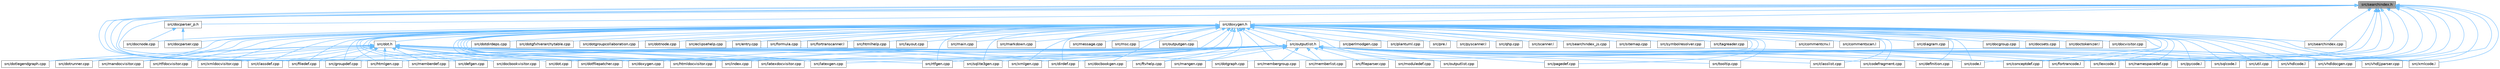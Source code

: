 digraph "src/searchindex.h"
{
 // INTERACTIVE_SVG=YES
 // LATEX_PDF_SIZE
  bgcolor="transparent";
  edge [fontname=Helvetica,fontsize=10,labelfontname=Helvetica,labelfontsize=10];
  node [fontname=Helvetica,fontsize=10,shape=box,height=0.2,width=0.4];
  Node1 [id="Node000001",label="src/searchindex.h",height=0.2,width=0.4,color="gray40", fillcolor="grey60", style="filled", fontcolor="black",tooltip="Web server based search engine."];
  Node1 -> Node2 [id="edge1_Node000001_Node000002",dir="back",color="steelblue1",style="solid",tooltip=" "];
  Node2 [id="Node000002",label="src/classdef.cpp",height=0.2,width=0.4,color="grey40", fillcolor="white", style="filled",URL="$de/d89/classdef_8cpp.html",tooltip=" "];
  Node1 -> Node3 [id="edge2_Node000001_Node000003",dir="back",color="steelblue1",style="solid",tooltip=" "];
  Node3 [id="Node000003",label="src/code.l",height=0.2,width=0.4,color="grey40", fillcolor="white", style="filled",URL="$da/d1f/code_8l.html",tooltip=" "];
  Node1 -> Node4 [id="edge3_Node000001_Node000004",dir="back",color="steelblue1",style="solid",tooltip=" "];
  Node4 [id="Node000004",label="src/conceptdef.cpp",height=0.2,width=0.4,color="grey40", fillcolor="white", style="filled",URL="$d8/d0a/conceptdef_8cpp.html",tooltip=" "];
  Node1 -> Node5 [id="edge4_Node000001_Node000005",dir="back",color="steelblue1",style="solid",tooltip=" "];
  Node5 [id="Node000005",label="src/docparser_p.h",height=0.2,width=0.4,color="grey40", fillcolor="white", style="filled",URL="$df/dc9/docparser__p_8h.html",tooltip="Private header shared between docparser.cpp and docnode.cpp."];
  Node5 -> Node6 [id="edge5_Node000005_Node000006",dir="back",color="steelblue1",style="solid",tooltip=" "];
  Node6 [id="Node000006",label="src/docnode.cpp",height=0.2,width=0.4,color="grey40", fillcolor="white", style="filled",URL="$d0/d2b/docnode_8cpp.html",tooltip=" "];
  Node5 -> Node7 [id="edge6_Node000005_Node000007",dir="back",color="steelblue1",style="solid",tooltip=" "];
  Node7 [id="Node000007",label="src/docparser.cpp",height=0.2,width=0.4,color="grey40", fillcolor="white", style="filled",URL="$da/d17/docparser_8cpp.html",tooltip=" "];
  Node1 -> Node8 [id="edge7_Node000001_Node000008",dir="back",color="steelblue1",style="solid",tooltip=" "];
  Node8 [id="Node000008",label="src/doxygen.h",height=0.2,width=0.4,color="grey40", fillcolor="white", style="filled",URL="$d1/da1/doxygen_8h.html",tooltip=" "];
  Node8 -> Node2 [id="edge8_Node000008_Node000002",dir="back",color="steelblue1",style="solid",tooltip=" "];
  Node8 -> Node9 [id="edge9_Node000008_Node000009",dir="back",color="steelblue1",style="solid",tooltip=" "];
  Node9 [id="Node000009",label="src/classlist.cpp",height=0.2,width=0.4,color="grey40", fillcolor="white", style="filled",URL="$d6/d10/classlist_8cpp.html",tooltip=" "];
  Node8 -> Node3 [id="edge10_Node000008_Node000003",dir="back",color="steelblue1",style="solid",tooltip=" "];
  Node8 -> Node10 [id="edge11_Node000008_Node000010",dir="back",color="steelblue1",style="solid",tooltip=" "];
  Node10 [id="Node000010",label="src/codefragment.cpp",height=0.2,width=0.4,color="grey40", fillcolor="white", style="filled",URL="$dd/d4a/codefragment_8cpp.html",tooltip=" "];
  Node8 -> Node11 [id="edge12_Node000008_Node000011",dir="back",color="steelblue1",style="solid",tooltip=" "];
  Node11 [id="Node000011",label="src/commentcnv.l",height=0.2,width=0.4,color="grey40", fillcolor="white", style="filled",URL="$d0/d47/commentcnv_8l.html",tooltip=" "];
  Node8 -> Node12 [id="edge13_Node000008_Node000012",dir="back",color="steelblue1",style="solid",tooltip=" "];
  Node12 [id="Node000012",label="src/commentscan.l",height=0.2,width=0.4,color="grey40", fillcolor="white", style="filled",URL="$d7/d5f/commentscan_8l.html",tooltip=" "];
  Node8 -> Node4 [id="edge14_Node000008_Node000004",dir="back",color="steelblue1",style="solid",tooltip=" "];
  Node8 -> Node13 [id="edge15_Node000008_Node000013",dir="back",color="steelblue1",style="solid",tooltip=" "];
  Node13 [id="Node000013",label="src/defgen.cpp",height=0.2,width=0.4,color="grey40", fillcolor="white", style="filled",URL="$d3/d17/defgen_8cpp.html",tooltip=" "];
  Node8 -> Node14 [id="edge16_Node000008_Node000014",dir="back",color="steelblue1",style="solid",tooltip=" "];
  Node14 [id="Node000014",label="src/definition.cpp",height=0.2,width=0.4,color="grey40", fillcolor="white", style="filled",URL="$d3/dea/definition_8cpp.html",tooltip=" "];
  Node8 -> Node15 [id="edge17_Node000008_Node000015",dir="back",color="steelblue1",style="solid",tooltip=" "];
  Node15 [id="Node000015",label="src/diagram.cpp",height=0.2,width=0.4,color="grey40", fillcolor="white", style="filled",URL="$da/d0d/diagram_8cpp.html",tooltip=" "];
  Node8 -> Node16 [id="edge18_Node000008_Node000016",dir="back",color="steelblue1",style="solid",tooltip=" "];
  Node16 [id="Node000016",label="src/dirdef.cpp",height=0.2,width=0.4,color="grey40", fillcolor="white", style="filled",URL="$d8/d52/dirdef_8cpp.html",tooltip=" "];
  Node8 -> Node17 [id="edge19_Node000008_Node000017",dir="back",color="steelblue1",style="solid",tooltip=" "];
  Node17 [id="Node000017",label="src/docbookgen.cpp",height=0.2,width=0.4,color="grey40", fillcolor="white", style="filled",URL="$d8/d29/docbookgen_8cpp.html",tooltip=" "];
  Node8 -> Node18 [id="edge20_Node000008_Node000018",dir="back",color="steelblue1",style="solid",tooltip=" "];
  Node18 [id="Node000018",label="src/docbookvisitor.cpp",height=0.2,width=0.4,color="grey40", fillcolor="white", style="filled",URL="$dc/d05/docbookvisitor_8cpp.html",tooltip=" "];
  Node8 -> Node19 [id="edge21_Node000008_Node000019",dir="back",color="steelblue1",style="solid",tooltip=" "];
  Node19 [id="Node000019",label="src/docgroup.cpp",height=0.2,width=0.4,color="grey40", fillcolor="white", style="filled",URL="$d3/d36/docgroup_8cpp.html",tooltip=" "];
  Node8 -> Node6 [id="edge22_Node000008_Node000006",dir="back",color="steelblue1",style="solid",tooltip=" "];
  Node8 -> Node7 [id="edge23_Node000008_Node000007",dir="back",color="steelblue1",style="solid",tooltip=" "];
  Node8 -> Node20 [id="edge24_Node000008_Node000020",dir="back",color="steelblue1",style="solid",tooltip=" "];
  Node20 [id="Node000020",label="src/docsets.cpp",height=0.2,width=0.4,color="grey40", fillcolor="white", style="filled",URL="$d7/d8f/docsets_8cpp.html",tooltip=" "];
  Node8 -> Node21 [id="edge25_Node000008_Node000021",dir="back",color="steelblue1",style="solid",tooltip=" "];
  Node21 [id="Node000021",label="src/doctokenizer.l",height=0.2,width=0.4,color="grey40", fillcolor="white", style="filled",URL="$d1/d39/doctokenizer_8l.html",tooltip=" "];
  Node8 -> Node22 [id="edge26_Node000008_Node000022",dir="back",color="steelblue1",style="solid",tooltip=" "];
  Node22 [id="Node000022",label="src/docvisitor.cpp",height=0.2,width=0.4,color="grey40", fillcolor="white", style="filled",URL="$da/d39/docvisitor_8cpp.html",tooltip=" "];
  Node8 -> Node23 [id="edge27_Node000008_Node000023",dir="back",color="steelblue1",style="solid",tooltip=" "];
  Node23 [id="Node000023",label="src/dot.cpp",height=0.2,width=0.4,color="grey40", fillcolor="white", style="filled",URL="$de/daa/dot_8cpp.html",tooltip=" "];
  Node8 -> Node24 [id="edge28_Node000008_Node000024",dir="back",color="steelblue1",style="solid",tooltip=" "];
  Node24 [id="Node000024",label="src/dot.h",height=0.2,width=0.4,color="grey40", fillcolor="white", style="filled",URL="$d6/d4a/dot_8h.html",tooltip=" "];
  Node24 -> Node2 [id="edge29_Node000024_Node000002",dir="back",color="steelblue1",style="solid",tooltip=" "];
  Node24 -> Node13 [id="edge30_Node000024_Node000013",dir="back",color="steelblue1",style="solid",tooltip=" "];
  Node24 -> Node16 [id="edge31_Node000024_Node000016",dir="back",color="steelblue1",style="solid",tooltip=" "];
  Node24 -> Node17 [id="edge32_Node000024_Node000017",dir="back",color="steelblue1",style="solid",tooltip=" "];
  Node24 -> Node18 [id="edge33_Node000024_Node000018",dir="back",color="steelblue1",style="solid",tooltip=" "];
  Node24 -> Node23 [id="edge34_Node000024_Node000023",dir="back",color="steelblue1",style="solid",tooltip=" "];
  Node24 -> Node25 [id="edge35_Node000024_Node000025",dir="back",color="steelblue1",style="solid",tooltip=" "];
  Node25 [id="Node000025",label="src/dotfilepatcher.cpp",height=0.2,width=0.4,color="grey40", fillcolor="white", style="filled",URL="$d9/d92/dotfilepatcher_8cpp.html",tooltip=" "];
  Node24 -> Node26 [id="edge36_Node000024_Node000026",dir="back",color="steelblue1",style="solid",tooltip=" "];
  Node26 [id="Node000026",label="src/dotgraph.cpp",height=0.2,width=0.4,color="grey40", fillcolor="white", style="filled",URL="$de/d45/dotgraph_8cpp.html",tooltip=" "];
  Node24 -> Node27 [id="edge37_Node000024_Node000027",dir="back",color="steelblue1",style="solid",tooltip=" "];
  Node27 [id="Node000027",label="src/dotlegendgraph.cpp",height=0.2,width=0.4,color="grey40", fillcolor="white", style="filled",URL="$d4/d33/dotlegendgraph_8cpp.html",tooltip=" "];
  Node24 -> Node28 [id="edge38_Node000024_Node000028",dir="back",color="steelblue1",style="solid",tooltip=" "];
  Node28 [id="Node000028",label="src/dotrunner.cpp",height=0.2,width=0.4,color="grey40", fillcolor="white", style="filled",URL="$d1/dfe/dotrunner_8cpp.html",tooltip=" "];
  Node24 -> Node29 [id="edge39_Node000024_Node000029",dir="back",color="steelblue1",style="solid",tooltip=" "];
  Node29 [id="Node000029",label="src/doxygen.cpp",height=0.2,width=0.4,color="grey40", fillcolor="white", style="filled",URL="$dc/d98/doxygen_8cpp.html",tooltip=" "];
  Node24 -> Node30 [id="edge40_Node000024_Node000030",dir="back",color="steelblue1",style="solid",tooltip=" "];
  Node30 [id="Node000030",label="src/filedef.cpp",height=0.2,width=0.4,color="grey40", fillcolor="white", style="filled",URL="$d6/ddc/filedef_8cpp.html",tooltip=" "];
  Node24 -> Node31 [id="edge41_Node000024_Node000031",dir="back",color="steelblue1",style="solid",tooltip=" "];
  Node31 [id="Node000031",label="src/groupdef.cpp",height=0.2,width=0.4,color="grey40", fillcolor="white", style="filled",URL="$d6/d42/groupdef_8cpp.html",tooltip=" "];
  Node24 -> Node32 [id="edge42_Node000024_Node000032",dir="back",color="steelblue1",style="solid",tooltip=" "];
  Node32 [id="Node000032",label="src/htmldocvisitor.cpp",height=0.2,width=0.4,color="grey40", fillcolor="white", style="filled",URL="$da/db0/htmldocvisitor_8cpp.html",tooltip=" "];
  Node24 -> Node33 [id="edge43_Node000024_Node000033",dir="back",color="steelblue1",style="solid",tooltip=" "];
  Node33 [id="Node000033",label="src/htmlgen.cpp",height=0.2,width=0.4,color="grey40", fillcolor="white", style="filled",URL="$d8/d6e/htmlgen_8cpp.html",tooltip=" "];
  Node24 -> Node34 [id="edge44_Node000024_Node000034",dir="back",color="steelblue1",style="solid",tooltip=" "];
  Node34 [id="Node000034",label="src/index.cpp",height=0.2,width=0.4,color="grey40", fillcolor="white", style="filled",URL="$db/d14/index_8cpp.html",tooltip="This file contains functions for the various index pages."];
  Node24 -> Node35 [id="edge45_Node000024_Node000035",dir="back",color="steelblue1",style="solid",tooltip=" "];
  Node35 [id="Node000035",label="src/latexdocvisitor.cpp",height=0.2,width=0.4,color="grey40", fillcolor="white", style="filled",URL="$d1/d4e/latexdocvisitor_8cpp.html",tooltip=" "];
  Node24 -> Node36 [id="edge46_Node000024_Node000036",dir="back",color="steelblue1",style="solid",tooltip=" "];
  Node36 [id="Node000036",label="src/latexgen.cpp",height=0.2,width=0.4,color="grey40", fillcolor="white", style="filled",URL="$d4/d42/latexgen_8cpp.html",tooltip=" "];
  Node24 -> Node37 [id="edge47_Node000024_Node000037",dir="back",color="steelblue1",style="solid",tooltip=" "];
  Node37 [id="Node000037",label="src/mandocvisitor.cpp",height=0.2,width=0.4,color="grey40", fillcolor="white", style="filled",URL="$d8/dde/mandocvisitor_8cpp.html",tooltip=" "];
  Node24 -> Node38 [id="edge48_Node000024_Node000038",dir="back",color="steelblue1",style="solid",tooltip=" "];
  Node38 [id="Node000038",label="src/memberdef.cpp",height=0.2,width=0.4,color="grey40", fillcolor="white", style="filled",URL="$d0/d72/memberdef_8cpp.html",tooltip=" "];
  Node24 -> Node39 [id="edge49_Node000024_Node000039",dir="back",color="steelblue1",style="solid",tooltip=" "];
  Node39 [id="Node000039",label="src/rtfdocvisitor.cpp",height=0.2,width=0.4,color="grey40", fillcolor="white", style="filled",URL="$de/d9a/rtfdocvisitor_8cpp.html",tooltip=" "];
  Node24 -> Node40 [id="edge50_Node000024_Node000040",dir="back",color="steelblue1",style="solid",tooltip=" "];
  Node40 [id="Node000040",label="src/rtfgen.cpp",height=0.2,width=0.4,color="grey40", fillcolor="white", style="filled",URL="$d0/d9c/rtfgen_8cpp.html",tooltip=" "];
  Node24 -> Node41 [id="edge51_Node000024_Node000041",dir="back",color="steelblue1",style="solid",tooltip=" "];
  Node41 [id="Node000041",label="src/sqlite3gen.cpp",height=0.2,width=0.4,color="grey40", fillcolor="white", style="filled",URL="$d8/df8/sqlite3gen_8cpp.html",tooltip=" "];
  Node24 -> Node42 [id="edge52_Node000024_Node000042",dir="back",color="steelblue1",style="solid",tooltip=" "];
  Node42 [id="Node000042",label="src/xmldocvisitor.cpp",height=0.2,width=0.4,color="grey40", fillcolor="white", style="filled",URL="$dd/db6/xmldocvisitor_8cpp.html",tooltip=" "];
  Node24 -> Node43 [id="edge53_Node000024_Node000043",dir="back",color="steelblue1",style="solid",tooltip=" "];
  Node43 [id="Node000043",label="src/xmlgen.cpp",height=0.2,width=0.4,color="grey40", fillcolor="white", style="filled",URL="$d0/dc3/xmlgen_8cpp.html",tooltip=" "];
  Node8 -> Node44 [id="edge54_Node000008_Node000044",dir="back",color="steelblue1",style="solid",tooltip=" "];
  Node44 [id="Node000044",label="src/dotdirdeps.cpp",height=0.2,width=0.4,color="grey40", fillcolor="white", style="filled",URL="$da/d45/dotdirdeps_8cpp.html",tooltip=" "];
  Node8 -> Node25 [id="edge55_Node000008_Node000025",dir="back",color="steelblue1",style="solid",tooltip=" "];
  Node8 -> Node45 [id="edge56_Node000008_Node000045",dir="back",color="steelblue1",style="solid",tooltip=" "];
  Node45 [id="Node000045",label="src/dotgfxhierarchytable.cpp",height=0.2,width=0.4,color="grey40", fillcolor="white", style="filled",URL="$d4/d09/dotgfxhierarchytable_8cpp.html",tooltip=" "];
  Node8 -> Node26 [id="edge57_Node000008_Node000026",dir="back",color="steelblue1",style="solid",tooltip=" "];
  Node8 -> Node46 [id="edge58_Node000008_Node000046",dir="back",color="steelblue1",style="solid",tooltip=" "];
  Node46 [id="Node000046",label="src/dotgroupcollaboration.cpp",height=0.2,width=0.4,color="grey40", fillcolor="white", style="filled",URL="$d1/d86/dotgroupcollaboration_8cpp.html",tooltip=" "];
  Node8 -> Node27 [id="edge59_Node000008_Node000027",dir="back",color="steelblue1",style="solid",tooltip=" "];
  Node8 -> Node47 [id="edge60_Node000008_Node000047",dir="back",color="steelblue1",style="solid",tooltip=" "];
  Node47 [id="Node000047",label="src/dotnode.cpp",height=0.2,width=0.4,color="grey40", fillcolor="white", style="filled",URL="$df/d58/dotnode_8cpp.html",tooltip=" "];
  Node8 -> Node28 [id="edge61_Node000008_Node000028",dir="back",color="steelblue1",style="solid",tooltip=" "];
  Node8 -> Node29 [id="edge62_Node000008_Node000029",dir="back",color="steelblue1",style="solid",tooltip=" "];
  Node8 -> Node48 [id="edge63_Node000008_Node000048",dir="back",color="steelblue1",style="solid",tooltip=" "];
  Node48 [id="Node000048",label="src/eclipsehelp.cpp",height=0.2,width=0.4,color="grey40", fillcolor="white", style="filled",URL="$d8/d56/eclipsehelp_8cpp.html",tooltip=" "];
  Node8 -> Node49 [id="edge64_Node000008_Node000049",dir="back",color="steelblue1",style="solid",tooltip=" "];
  Node49 [id="Node000049",label="src/entry.cpp",height=0.2,width=0.4,color="grey40", fillcolor="white", style="filled",URL="$d2/dd2/entry_8cpp.html",tooltip=" "];
  Node8 -> Node30 [id="edge65_Node000008_Node000030",dir="back",color="steelblue1",style="solid",tooltip=" "];
  Node8 -> Node50 [id="edge66_Node000008_Node000050",dir="back",color="steelblue1",style="solid",tooltip=" "];
  Node50 [id="Node000050",label="src/formula.cpp",height=0.2,width=0.4,color="grey40", fillcolor="white", style="filled",URL="$d7/d5b/formula_8cpp.html",tooltip=" "];
  Node8 -> Node51 [id="edge67_Node000008_Node000051",dir="back",color="steelblue1",style="solid",tooltip=" "];
  Node51 [id="Node000051",label="src/fortrancode.l",height=0.2,width=0.4,color="grey40", fillcolor="white", style="filled",URL="$d9/d5b/fortrancode_8l.html",tooltip=" "];
  Node8 -> Node52 [id="edge68_Node000008_Node000052",dir="back",color="steelblue1",style="solid",tooltip=" "];
  Node52 [id="Node000052",label="src/fortranscanner.l",height=0.2,width=0.4,color="grey40", fillcolor="white", style="filled",URL="$dd/d00/fortranscanner_8l.html",tooltip=" "];
  Node8 -> Node53 [id="edge69_Node000008_Node000053",dir="back",color="steelblue1",style="solid",tooltip=" "];
  Node53 [id="Node000053",label="src/ftvhelp.cpp",height=0.2,width=0.4,color="grey40", fillcolor="white", style="filled",URL="$db/d41/ftvhelp_8cpp.html",tooltip=" "];
  Node8 -> Node31 [id="edge70_Node000008_Node000031",dir="back",color="steelblue1",style="solid",tooltip=" "];
  Node8 -> Node32 [id="edge71_Node000008_Node000032",dir="back",color="steelblue1",style="solid",tooltip=" "];
  Node8 -> Node33 [id="edge72_Node000008_Node000033",dir="back",color="steelblue1",style="solid",tooltip=" "];
  Node8 -> Node54 [id="edge73_Node000008_Node000054",dir="back",color="steelblue1",style="solid",tooltip=" "];
  Node54 [id="Node000054",label="src/htmlhelp.cpp",height=0.2,width=0.4,color="grey40", fillcolor="white", style="filled",URL="$d3/d4b/htmlhelp_8cpp.html",tooltip=" "];
  Node8 -> Node34 [id="edge74_Node000008_Node000034",dir="back",color="steelblue1",style="solid",tooltip=" "];
  Node8 -> Node35 [id="edge75_Node000008_Node000035",dir="back",color="steelblue1",style="solid",tooltip=" "];
  Node8 -> Node36 [id="edge76_Node000008_Node000036",dir="back",color="steelblue1",style="solid",tooltip=" "];
  Node8 -> Node55 [id="edge77_Node000008_Node000055",dir="back",color="steelblue1",style="solid",tooltip=" "];
  Node55 [id="Node000055",label="src/layout.cpp",height=0.2,width=0.4,color="grey40", fillcolor="white", style="filled",URL="$db/d16/layout_8cpp.html",tooltip=" "];
  Node8 -> Node56 [id="edge78_Node000008_Node000056",dir="back",color="steelblue1",style="solid",tooltip=" "];
  Node56 [id="Node000056",label="src/lexcode.l",height=0.2,width=0.4,color="grey40", fillcolor="white", style="filled",URL="$d0/d7e/lexcode_8l.html",tooltip=" "];
  Node8 -> Node57 [id="edge79_Node000008_Node000057",dir="back",color="steelblue1",style="solid",tooltip=" "];
  Node57 [id="Node000057",label="src/main.cpp",height=0.2,width=0.4,color="grey40", fillcolor="white", style="filled",URL="$df/d0a/main_8cpp.html",tooltip="main entry point for doxygen"];
  Node8 -> Node37 [id="edge80_Node000008_Node000037",dir="back",color="steelblue1",style="solid",tooltip=" "];
  Node8 -> Node58 [id="edge81_Node000008_Node000058",dir="back",color="steelblue1",style="solid",tooltip=" "];
  Node58 [id="Node000058",label="src/mangen.cpp",height=0.2,width=0.4,color="grey40", fillcolor="white", style="filled",URL="$d7/de7/mangen_8cpp.html",tooltip=" "];
  Node8 -> Node59 [id="edge82_Node000008_Node000059",dir="back",color="steelblue1",style="solid",tooltip=" "];
  Node59 [id="Node000059",label="src/markdown.cpp",height=0.2,width=0.4,color="grey40", fillcolor="white", style="filled",URL="$de/d04/markdown_8cpp.html",tooltip=" "];
  Node8 -> Node38 [id="edge83_Node000008_Node000038",dir="back",color="steelblue1",style="solid",tooltip=" "];
  Node8 -> Node60 [id="edge84_Node000008_Node000060",dir="back",color="steelblue1",style="solid",tooltip=" "];
  Node60 [id="Node000060",label="src/membergroup.cpp",height=0.2,width=0.4,color="grey40", fillcolor="white", style="filled",URL="$d6/d18/membergroup_8cpp.html",tooltip=" "];
  Node8 -> Node61 [id="edge85_Node000008_Node000061",dir="back",color="steelblue1",style="solid",tooltip=" "];
  Node61 [id="Node000061",label="src/memberlist.cpp",height=0.2,width=0.4,color="grey40", fillcolor="white", style="filled",URL="$d0/d14/memberlist_8cpp.html",tooltip=" "];
  Node8 -> Node62 [id="edge86_Node000008_Node000062",dir="back",color="steelblue1",style="solid",tooltip=" "];
  Node62 [id="Node000062",label="src/message.cpp",height=0.2,width=0.4,color="grey40", fillcolor="white", style="filled",URL="$d8/d6a/message_8cpp.html",tooltip=" "];
  Node8 -> Node63 [id="edge87_Node000008_Node000063",dir="back",color="steelblue1",style="solid",tooltip=" "];
  Node63 [id="Node000063",label="src/msc.cpp",height=0.2,width=0.4,color="grey40", fillcolor="white", style="filled",URL="$db/d33/msc_8cpp.html",tooltip=" "];
  Node8 -> Node64 [id="edge88_Node000008_Node000064",dir="back",color="steelblue1",style="solid",tooltip=" "];
  Node64 [id="Node000064",label="src/namespacedef.cpp",height=0.2,width=0.4,color="grey40", fillcolor="white", style="filled",URL="$d7/d1c/namespacedef_8cpp.html",tooltip=" "];
  Node8 -> Node65 [id="edge89_Node000008_Node000065",dir="back",color="steelblue1",style="solid",tooltip=" "];
  Node65 [id="Node000065",label="src/outputgen.cpp",height=0.2,width=0.4,color="grey40", fillcolor="white", style="filled",URL="$d0/d17/outputgen_8cpp.html",tooltip=" "];
  Node8 -> Node66 [id="edge90_Node000008_Node000066",dir="back",color="steelblue1",style="solid",tooltip=" "];
  Node66 [id="Node000066",label="src/outputlist.cpp",height=0.2,width=0.4,color="grey40", fillcolor="white", style="filled",URL="$db/dd8/outputlist_8cpp.html",tooltip=" "];
  Node8 -> Node67 [id="edge91_Node000008_Node000067",dir="back",color="steelblue1",style="solid",tooltip=" "];
  Node67 [id="Node000067",label="src/outputlist.h",height=0.2,width=0.4,color="grey40", fillcolor="white", style="filled",URL="$d2/db9/outputlist_8h.html",tooltip=" "];
  Node67 -> Node2 [id="edge92_Node000067_Node000002",dir="back",color="steelblue1",style="solid",tooltip=" "];
  Node67 -> Node9 [id="edge93_Node000067_Node000009",dir="back",color="steelblue1",style="solid",tooltip=" "];
  Node67 -> Node3 [id="edge94_Node000067_Node000003",dir="back",color="steelblue1",style="solid",tooltip=" "];
  Node67 -> Node10 [id="edge95_Node000067_Node000010",dir="back",color="steelblue1",style="solid",tooltip=" "];
  Node67 -> Node4 [id="edge96_Node000067_Node000004",dir="back",color="steelblue1",style="solid",tooltip=" "];
  Node67 -> Node14 [id="edge97_Node000067_Node000014",dir="back",color="steelblue1",style="solid",tooltip=" "];
  Node67 -> Node16 [id="edge98_Node000067_Node000016",dir="back",color="steelblue1",style="solid",tooltip=" "];
  Node67 -> Node17 [id="edge99_Node000067_Node000017",dir="back",color="steelblue1",style="solid",tooltip=" "];
  Node67 -> Node29 [id="edge100_Node000067_Node000029",dir="back",color="steelblue1",style="solid",tooltip=" "];
  Node67 -> Node30 [id="edge101_Node000067_Node000030",dir="back",color="steelblue1",style="solid",tooltip=" "];
  Node67 -> Node68 [id="edge102_Node000067_Node000068",dir="back",color="steelblue1",style="solid",tooltip=" "];
  Node68 [id="Node000068",label="src/fileparser.cpp",height=0.2,width=0.4,color="grey40", fillcolor="white", style="filled",URL="$d9/d74/fileparser_8cpp.html",tooltip=" "];
  Node67 -> Node51 [id="edge103_Node000067_Node000051",dir="back",color="steelblue1",style="solid",tooltip=" "];
  Node67 -> Node53 [id="edge104_Node000067_Node000053",dir="back",color="steelblue1",style="solid",tooltip=" "];
  Node67 -> Node31 [id="edge105_Node000067_Node000031",dir="back",color="steelblue1",style="solid",tooltip=" "];
  Node67 -> Node32 [id="edge106_Node000067_Node000032",dir="back",color="steelblue1",style="solid",tooltip=" "];
  Node67 -> Node33 [id="edge107_Node000067_Node000033",dir="back",color="steelblue1",style="solid",tooltip=" "];
  Node67 -> Node34 [id="edge108_Node000067_Node000034",dir="back",color="steelblue1",style="solid",tooltip=" "];
  Node67 -> Node35 [id="edge109_Node000067_Node000035",dir="back",color="steelblue1",style="solid",tooltip=" "];
  Node67 -> Node36 [id="edge110_Node000067_Node000036",dir="back",color="steelblue1",style="solid",tooltip=" "];
  Node67 -> Node56 [id="edge111_Node000067_Node000056",dir="back",color="steelblue1",style="solid",tooltip=" "];
  Node67 -> Node58 [id="edge112_Node000067_Node000058",dir="back",color="steelblue1",style="solid",tooltip=" "];
  Node67 -> Node38 [id="edge113_Node000067_Node000038",dir="back",color="steelblue1",style="solid",tooltip=" "];
  Node67 -> Node60 [id="edge114_Node000067_Node000060",dir="back",color="steelblue1",style="solid",tooltip=" "];
  Node67 -> Node61 [id="edge115_Node000067_Node000061",dir="back",color="steelblue1",style="solid",tooltip=" "];
  Node67 -> Node69 [id="edge116_Node000067_Node000069",dir="back",color="steelblue1",style="solid",tooltip=" "];
  Node69 [id="Node000069",label="src/moduledef.cpp",height=0.2,width=0.4,color="grey40", fillcolor="white", style="filled",URL="$dd/d5c/moduledef_8cpp.html",tooltip=" "];
  Node67 -> Node64 [id="edge117_Node000067_Node000064",dir="back",color="steelblue1",style="solid",tooltip=" "];
  Node67 -> Node66 [id="edge118_Node000067_Node000066",dir="back",color="steelblue1",style="solid",tooltip=" "];
  Node67 -> Node70 [id="edge119_Node000067_Node000070",dir="back",color="steelblue1",style="solid",tooltip=" "];
  Node70 [id="Node000070",label="src/pagedef.cpp",height=0.2,width=0.4,color="grey40", fillcolor="white", style="filled",URL="$d9/db4/pagedef_8cpp.html",tooltip=" "];
  Node67 -> Node71 [id="edge120_Node000067_Node000071",dir="back",color="steelblue1",style="solid",tooltip=" "];
  Node71 [id="Node000071",label="src/pycode.l",height=0.2,width=0.4,color="grey40", fillcolor="white", style="filled",URL="$d3/ded/pycode_8l.html",tooltip=" "];
  Node67 -> Node40 [id="edge121_Node000067_Node000040",dir="back",color="steelblue1",style="solid",tooltip=" "];
  Node67 -> Node72 [id="edge122_Node000067_Node000072",dir="back",color="steelblue1",style="solid",tooltip=" "];
  Node72 [id="Node000072",label="src/sqlcode.l",height=0.2,width=0.4,color="grey40", fillcolor="white", style="filled",URL="$d2/dda/sqlcode_8l.html",tooltip=" "];
  Node67 -> Node41 [id="edge123_Node000067_Node000041",dir="back",color="steelblue1",style="solid",tooltip=" "];
  Node67 -> Node73 [id="edge124_Node000067_Node000073",dir="back",color="steelblue1",style="solid",tooltip=" "];
  Node73 [id="Node000073",label="src/tooltip.cpp",height=0.2,width=0.4,color="grey40", fillcolor="white", style="filled",URL="$d7/d56/tooltip_8cpp.html",tooltip=" "];
  Node67 -> Node74 [id="edge125_Node000067_Node000074",dir="back",color="steelblue1",style="solid",tooltip=" "];
  Node74 [id="Node000074",label="src/util.cpp",height=0.2,width=0.4,color="grey40", fillcolor="white", style="filled",URL="$df/d2d/util_8cpp.html",tooltip=" "];
  Node67 -> Node75 [id="edge126_Node000067_Node000075",dir="back",color="steelblue1",style="solid",tooltip=" "];
  Node75 [id="Node000075",label="src/vhdlcode.l",height=0.2,width=0.4,color="grey40", fillcolor="white", style="filled",URL="$d5/d6a/vhdlcode_8l.html",tooltip=" "];
  Node67 -> Node76 [id="edge127_Node000067_Node000076",dir="back",color="steelblue1",style="solid",tooltip=" "];
  Node76 [id="Node000076",label="src/vhdldocgen.cpp",height=0.2,width=0.4,color="grey40", fillcolor="white", style="filled",URL="$de/dea/vhdldocgen_8cpp.html",tooltip=" "];
  Node67 -> Node77 [id="edge128_Node000067_Node000077",dir="back",color="steelblue1",style="solid",tooltip=" "];
  Node77 [id="Node000077",label="src/vhdljjparser.cpp",height=0.2,width=0.4,color="grey40", fillcolor="white", style="filled",URL="$d1/d86/vhdljjparser_8cpp.html",tooltip=" "];
  Node67 -> Node78 [id="edge129_Node000067_Node000078",dir="back",color="steelblue1",style="solid",tooltip=" "];
  Node78 [id="Node000078",label="src/xmlcode.l",height=0.2,width=0.4,color="grey40", fillcolor="white", style="filled",URL="$dc/dc1/xmlcode_8l.html",tooltip=" "];
  Node67 -> Node43 [id="edge130_Node000067_Node000043",dir="back",color="steelblue1",style="solid",tooltip=" "];
  Node8 -> Node70 [id="edge131_Node000008_Node000070",dir="back",color="steelblue1",style="solid",tooltip=" "];
  Node8 -> Node79 [id="edge132_Node000008_Node000079",dir="back",color="steelblue1",style="solid",tooltip=" "];
  Node79 [id="Node000079",label="src/perlmodgen.cpp",height=0.2,width=0.4,color="grey40", fillcolor="white", style="filled",URL="$de/dd0/perlmodgen_8cpp.html",tooltip=" "];
  Node8 -> Node80 [id="edge133_Node000008_Node000080",dir="back",color="steelblue1",style="solid",tooltip=" "];
  Node80 [id="Node000080",label="src/plantuml.cpp",height=0.2,width=0.4,color="grey40", fillcolor="white", style="filled",URL="$d7/d5b/plantuml_8cpp.html",tooltip=" "];
  Node8 -> Node81 [id="edge134_Node000008_Node000081",dir="back",color="steelblue1",style="solid",tooltip=" "];
  Node81 [id="Node000081",label="src/pre.l",height=0.2,width=0.4,color="grey40", fillcolor="white", style="filled",URL="$d0/da7/pre_8l.html",tooltip=" "];
  Node8 -> Node71 [id="edge135_Node000008_Node000071",dir="back",color="steelblue1",style="solid",tooltip=" "];
  Node8 -> Node82 [id="edge136_Node000008_Node000082",dir="back",color="steelblue1",style="solid",tooltip=" "];
  Node82 [id="Node000082",label="src/pyscanner.l",height=0.2,width=0.4,color="grey40", fillcolor="white", style="filled",URL="$de/d2b/pyscanner_8l.html",tooltip=" "];
  Node8 -> Node83 [id="edge137_Node000008_Node000083",dir="back",color="steelblue1",style="solid",tooltip=" "];
  Node83 [id="Node000083",label="src/qhp.cpp",height=0.2,width=0.4,color="grey40", fillcolor="white", style="filled",URL="$d9/d45/qhp_8cpp.html",tooltip=" "];
  Node8 -> Node39 [id="edge138_Node000008_Node000039",dir="back",color="steelblue1",style="solid",tooltip=" "];
  Node8 -> Node40 [id="edge139_Node000008_Node000040",dir="back",color="steelblue1",style="solid",tooltip=" "];
  Node8 -> Node84 [id="edge140_Node000008_Node000084",dir="back",color="steelblue1",style="solid",tooltip=" "];
  Node84 [id="Node000084",label="src/scanner.l",height=0.2,width=0.4,color="grey40", fillcolor="white", style="filled",URL="$da/d11/scanner_8l.html",tooltip=" "];
  Node8 -> Node85 [id="edge141_Node000008_Node000085",dir="back",color="steelblue1",style="solid",tooltip=" "];
  Node85 [id="Node000085",label="src/searchindex.cpp",height=0.2,width=0.4,color="grey40", fillcolor="white", style="filled",URL="$d7/d79/searchindex_8cpp.html",tooltip=" "];
  Node8 -> Node86 [id="edge142_Node000008_Node000086",dir="back",color="steelblue1",style="solid",tooltip=" "];
  Node86 [id="Node000086",label="src/searchindex_js.cpp",height=0.2,width=0.4,color="grey40", fillcolor="white", style="filled",URL="$d9/d2f/searchindex__js_8cpp.html",tooltip=" "];
  Node8 -> Node87 [id="edge143_Node000008_Node000087",dir="back",color="steelblue1",style="solid",tooltip=" "];
  Node87 [id="Node000087",label="src/sitemap.cpp",height=0.2,width=0.4,color="grey40", fillcolor="white", style="filled",URL="$d3/d25/sitemap_8cpp.html",tooltip=" "];
  Node8 -> Node72 [id="edge144_Node000008_Node000072",dir="back",color="steelblue1",style="solid",tooltip=" "];
  Node8 -> Node41 [id="edge145_Node000008_Node000041",dir="back",color="steelblue1",style="solid",tooltip=" "];
  Node8 -> Node88 [id="edge146_Node000008_Node000088",dir="back",color="steelblue1",style="solid",tooltip=" "];
  Node88 [id="Node000088",label="src/symbolresolver.cpp",height=0.2,width=0.4,color="grey40", fillcolor="white", style="filled",URL="$d2/d99/symbolresolver_8cpp.html",tooltip=" "];
  Node8 -> Node89 [id="edge147_Node000008_Node000089",dir="back",color="steelblue1",style="solid",tooltip=" "];
  Node89 [id="Node000089",label="src/tagreader.cpp",height=0.2,width=0.4,color="grey40", fillcolor="white", style="filled",URL="$d4/d7b/tagreader_8cpp.html",tooltip=" "];
  Node8 -> Node73 [id="edge148_Node000008_Node000073",dir="back",color="steelblue1",style="solid",tooltip=" "];
  Node8 -> Node74 [id="edge149_Node000008_Node000074",dir="back",color="steelblue1",style="solid",tooltip=" "];
  Node8 -> Node75 [id="edge150_Node000008_Node000075",dir="back",color="steelblue1",style="solid",tooltip=" "];
  Node8 -> Node76 [id="edge151_Node000008_Node000076",dir="back",color="steelblue1",style="solid",tooltip=" "];
  Node8 -> Node77 [id="edge152_Node000008_Node000077",dir="back",color="steelblue1",style="solid",tooltip=" "];
  Node8 -> Node78 [id="edge153_Node000008_Node000078",dir="back",color="steelblue1",style="solid",tooltip=" "];
  Node8 -> Node42 [id="edge154_Node000008_Node000042",dir="back",color="steelblue1",style="solid",tooltip=" "];
  Node8 -> Node43 [id="edge155_Node000008_Node000043",dir="back",color="steelblue1",style="solid",tooltip=" "];
  Node1 -> Node30 [id="edge156_Node000001_Node000030",dir="back",color="steelblue1",style="solid",tooltip=" "];
  Node1 -> Node51 [id="edge157_Node000001_Node000051",dir="back",color="steelblue1",style="solid",tooltip=" "];
  Node1 -> Node31 [id="edge158_Node000001_Node000031",dir="back",color="steelblue1",style="solid",tooltip=" "];
  Node1 -> Node33 [id="edge159_Node000001_Node000033",dir="back",color="steelblue1",style="solid",tooltip=" "];
  Node1 -> Node56 [id="edge160_Node000001_Node000056",dir="back",color="steelblue1",style="solid",tooltip=" "];
  Node1 -> Node38 [id="edge161_Node000001_Node000038",dir="back",color="steelblue1",style="solid",tooltip=" "];
  Node1 -> Node64 [id="edge162_Node000001_Node000064",dir="back",color="steelblue1",style="solid",tooltip=" "];
  Node1 -> Node71 [id="edge163_Node000001_Node000071",dir="back",color="steelblue1",style="solid",tooltip=" "];
  Node1 -> Node85 [id="edge164_Node000001_Node000085",dir="back",color="steelblue1",style="solid",tooltip=" "];
  Node1 -> Node72 [id="edge165_Node000001_Node000072",dir="back",color="steelblue1",style="solid",tooltip=" "];
  Node1 -> Node74 [id="edge166_Node000001_Node000074",dir="back",color="steelblue1",style="solid",tooltip=" "];
  Node1 -> Node75 [id="edge167_Node000001_Node000075",dir="back",color="steelblue1",style="solid",tooltip=" "];
  Node1 -> Node76 [id="edge168_Node000001_Node000076",dir="back",color="steelblue1",style="solid",tooltip=" "];
  Node1 -> Node77 [id="edge169_Node000001_Node000077",dir="back",color="steelblue1",style="solid",tooltip=" "];
  Node1 -> Node78 [id="edge170_Node000001_Node000078",dir="back",color="steelblue1",style="solid",tooltip=" "];
}
